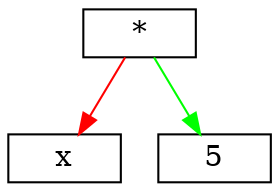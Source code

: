 digraph list {
	node [shape = record,height=.1];
	"node2" [label = "<f0>x" ] ;
	"node3" [label = "<f0>5" ] ;
	"node1" [label = "<f0>*" ] ;
	"node1":f0 -> "node2":f0 [color=red];
	"node1":f0 -> "node3":f0  [color=green];
}